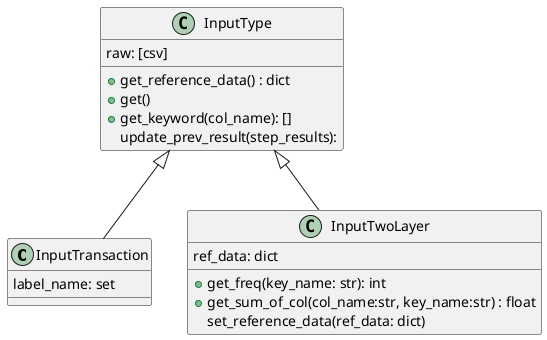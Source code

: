 @startuml

class InputTransaction extends InputType
class InputTwoLayer extends InputType

class InputType{
raw: [csv]

+get_reference_data() : dict
+get()
+get_keyword(col_name): []
update_prev_result(step_results):
}

class InputTransaction{
label_name: set
}

class InputTwoLayer{
ref_data: dict
+ get_freq(key_name: str): int
+ get_sum_of_col(col_name:str, key_name:str) : float
set_reference_data(ref_data: dict)

}
@enduml